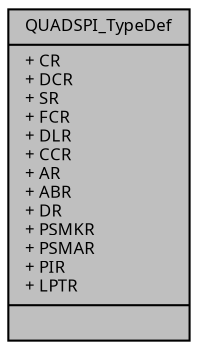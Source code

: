 digraph "QUADSPI_TypeDef"
{
  edge [fontname="Sans",fontsize="8",labelfontname="Sans",labelfontsize="8"];
  node [fontname="Sans",fontsize="8",shape=record];
  Node1 [label="{QUADSPI_TypeDef\n|+ CR\l+ DCR\l+ SR\l+ FCR\l+ DLR\l+ CCR\l+ AR\l+ ABR\l+ DR\l+ PSMKR\l+ PSMAR\l+ PIR\l+ LPTR\l|}",height=0.2,width=0.4,color="black", fillcolor="grey75", style="filled", fontcolor="black"];
}
